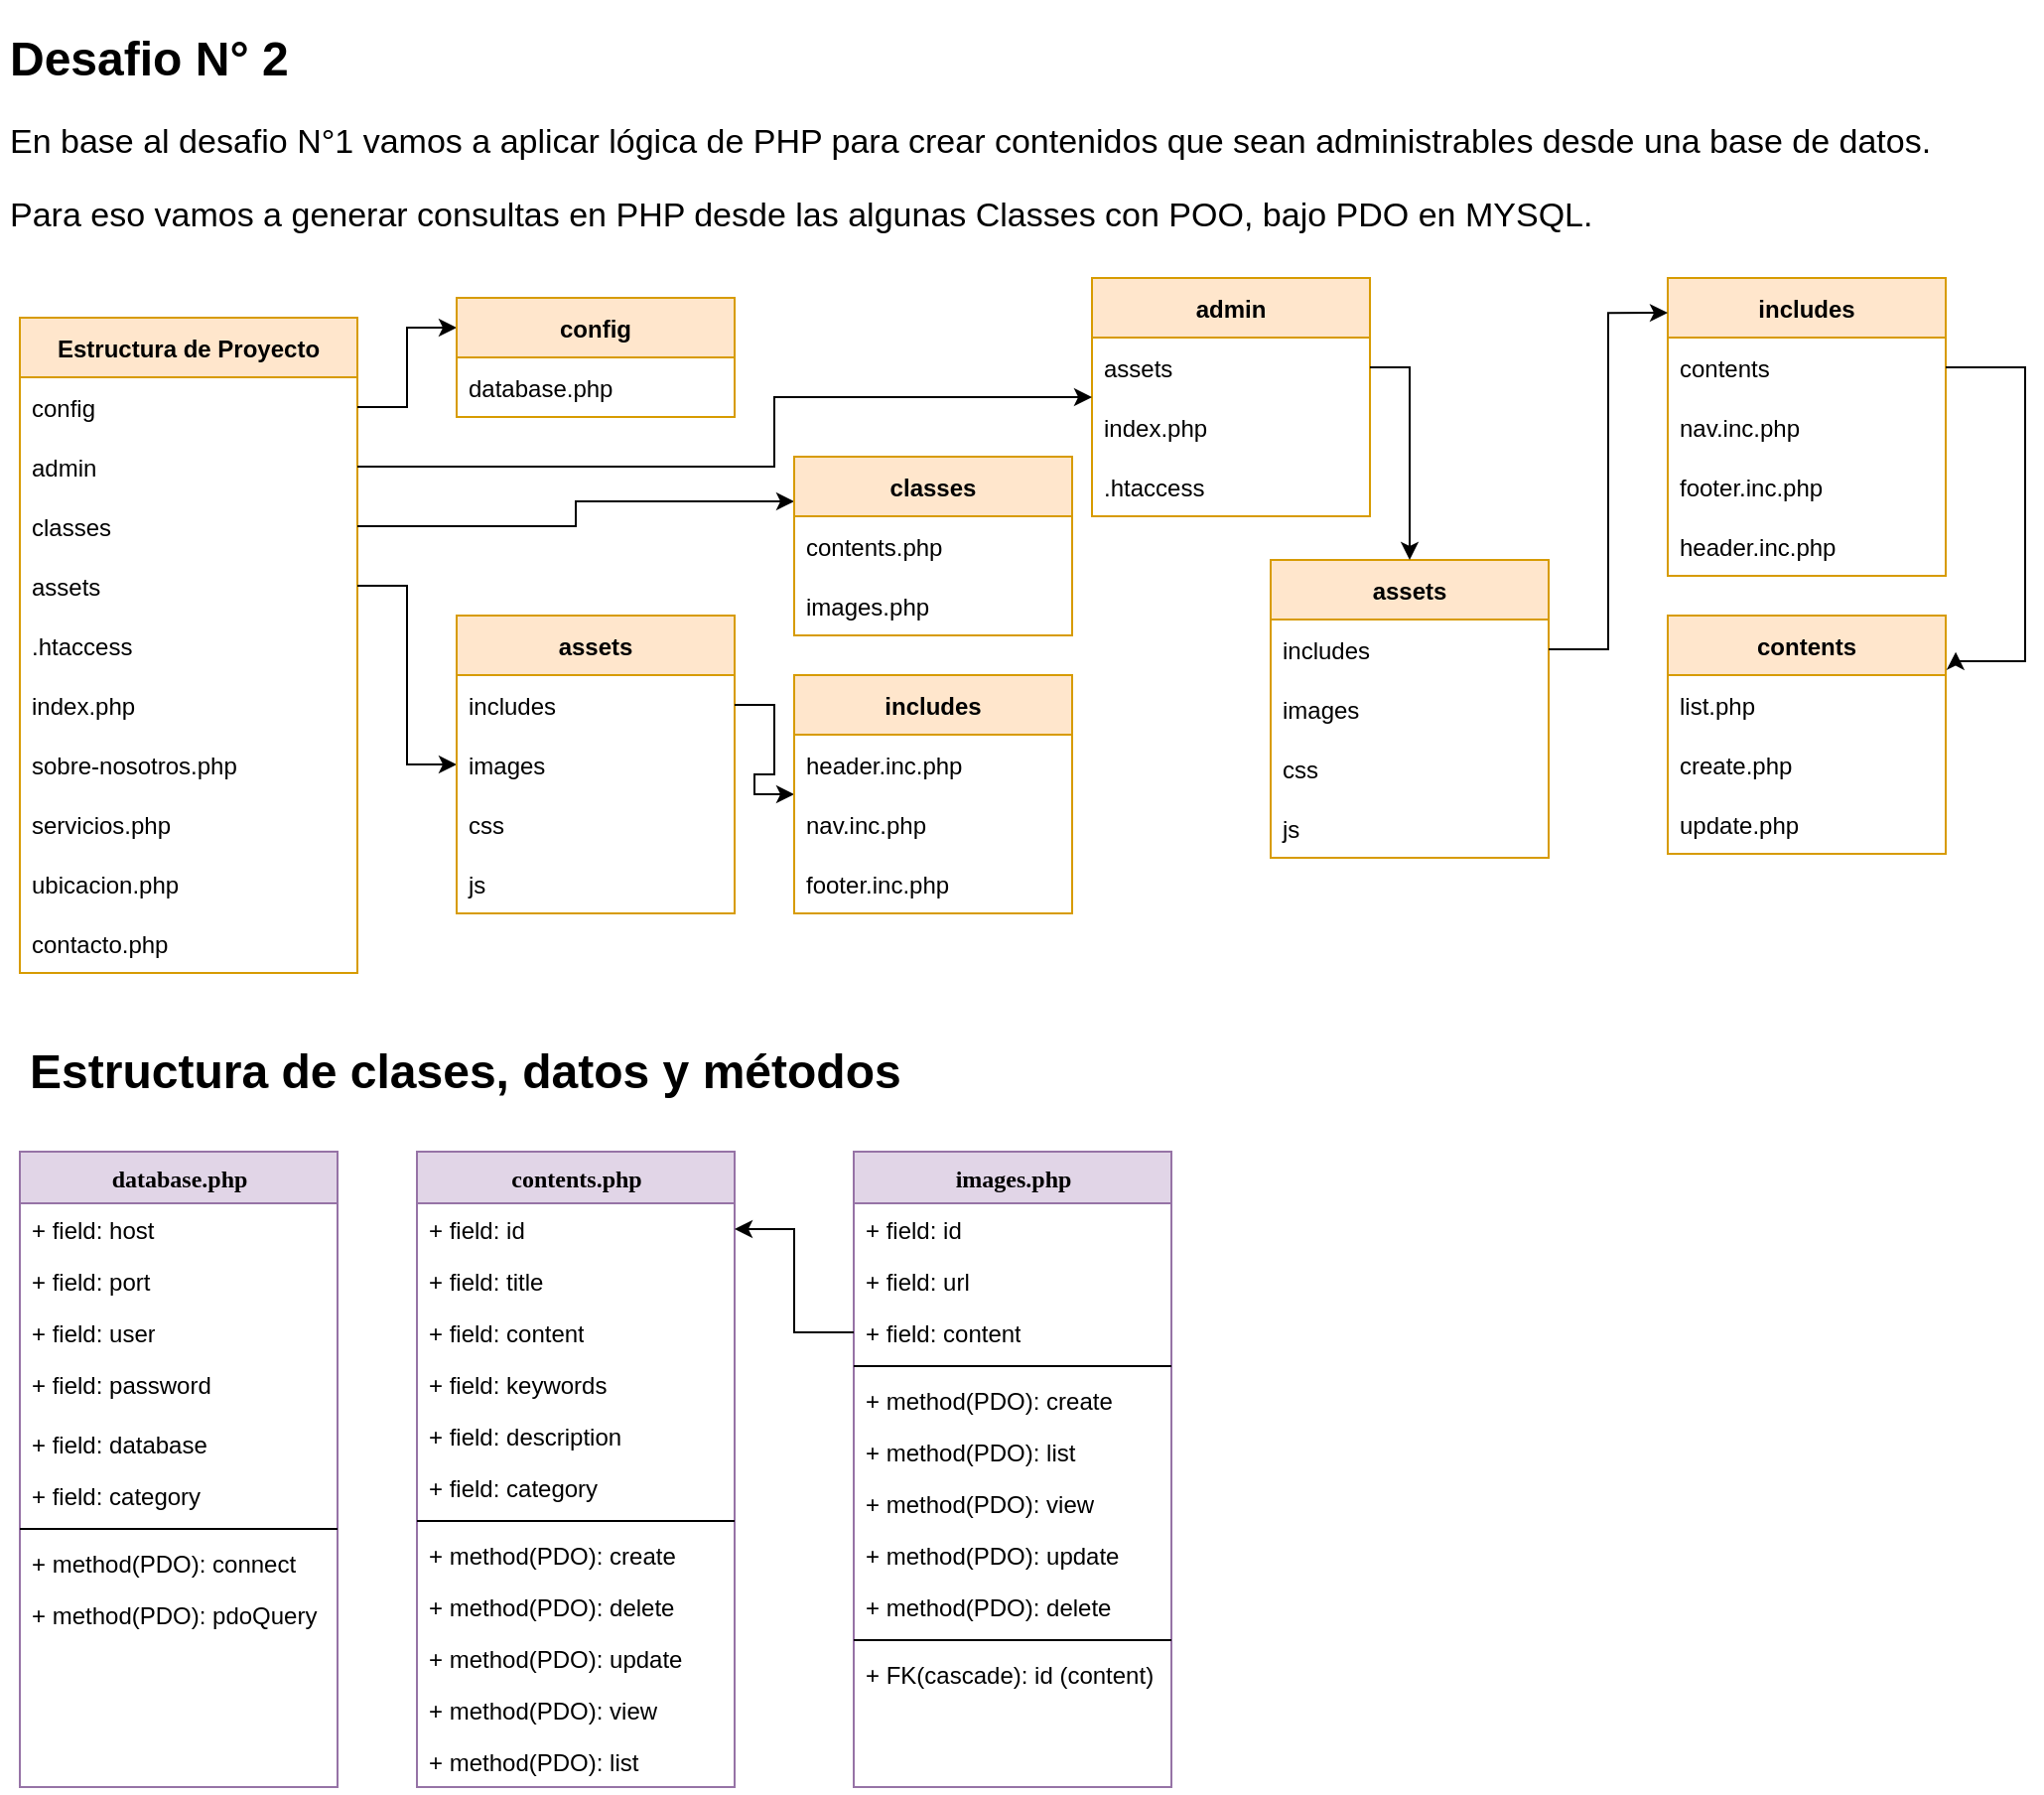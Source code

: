 <mxfile version="20.2.3" type="device"><diagram name="Page-1" id="9f46799a-70d6-7492-0946-bef42562c5a5"><mxGraphModel dx="1422" dy="1684" grid="1" gridSize="10" guides="1" tooltips="1" connect="1" arrows="1" fold="1" page="1" pageScale="1" pageWidth="1169" pageHeight="827" background="none" math="0" shadow="0"><root><mxCell id="0"/><mxCell id="1" parent="0"/><mxCell id="78961159f06e98e8-56" value="contents.php" style="swimlane;html=1;fontStyle=1;align=center;verticalAlign=top;childLayout=stackLayout;horizontal=1;startSize=26;horizontalStack=0;resizeParent=1;resizeLast=0;collapsible=1;marginBottom=0;swimlaneFillColor=#ffffff;rounded=0;shadow=0;comic=0;labelBackgroundColor=none;strokeWidth=1;fillColor=#e1d5e7;fontFamily=Verdana;fontSize=12;strokeColor=#9673a6;" parent="1" vertex="1"><mxGeometry x="290" y="-190.0" width="160" height="320" as="geometry"/></mxCell><mxCell id="78961159f06e98e8-57" value="+ field: id" style="text;html=1;strokeColor=none;fillColor=none;align=left;verticalAlign=top;spacingLeft=4;spacingRight=4;whiteSpace=wrap;overflow=hidden;rotatable=0;points=[[0,0.5],[1,0.5]];portConstraint=eastwest;" parent="78961159f06e98e8-56" vertex="1"><mxGeometry y="26" width="160" height="26" as="geometry"/></mxCell><mxCell id="78961159f06e98e8-58" value="+ field: title" style="text;html=1;strokeColor=none;fillColor=none;align=left;verticalAlign=top;spacingLeft=4;spacingRight=4;whiteSpace=wrap;overflow=hidden;rotatable=0;points=[[0,0.5],[1,0.5]];portConstraint=eastwest;" parent="78961159f06e98e8-56" vertex="1"><mxGeometry y="52" width="160" height="26" as="geometry"/></mxCell><mxCell id="78961159f06e98e8-59" value="+ field: content" style="text;html=1;strokeColor=none;fillColor=none;align=left;verticalAlign=top;spacingLeft=4;spacingRight=4;whiteSpace=wrap;overflow=hidden;rotatable=0;points=[[0,0.5],[1,0.5]];portConstraint=eastwest;" parent="78961159f06e98e8-56" vertex="1"><mxGeometry y="78" width="160" height="26" as="geometry"/></mxCell><mxCell id="78961159f06e98e8-60" value="+ field: keywords" style="text;html=1;strokeColor=none;fillColor=none;align=left;verticalAlign=top;spacingLeft=4;spacingRight=4;whiteSpace=wrap;overflow=hidden;rotatable=0;points=[[0,0.5],[1,0.5]];portConstraint=eastwest;" parent="78961159f06e98e8-56" vertex="1"><mxGeometry y="104" width="160" height="26" as="geometry"/></mxCell><mxCell id="78961159f06e98e8-61" value="+ field: description" style="text;html=1;strokeColor=none;fillColor=none;align=left;verticalAlign=top;spacingLeft=4;spacingRight=4;whiteSpace=wrap;overflow=hidden;rotatable=0;points=[[0,0.5],[1,0.5]];portConstraint=eastwest;" parent="78961159f06e98e8-56" vertex="1"><mxGeometry y="130" width="160" height="26" as="geometry"/></mxCell><mxCell id="78961159f06e98e8-62" value="+ field: category" style="text;html=1;strokeColor=none;fillColor=none;align=left;verticalAlign=top;spacingLeft=4;spacingRight=4;whiteSpace=wrap;overflow=hidden;rotatable=0;points=[[0,0.5],[1,0.5]];portConstraint=eastwest;" parent="78961159f06e98e8-56" vertex="1"><mxGeometry y="156" width="160" height="26" as="geometry"/></mxCell><mxCell id="78961159f06e98e8-64" value="" style="line;html=1;strokeWidth=1;fillColor=none;align=left;verticalAlign=middle;spacingTop=-1;spacingLeft=3;spacingRight=3;rotatable=0;labelPosition=right;points=[];portConstraint=eastwest;" parent="78961159f06e98e8-56" vertex="1"><mxGeometry y="182" width="160" height="8" as="geometry"/></mxCell><mxCell id="gZ3csd4B4Xt_rJGKSQtp-72" value="+ method(PDO): create" style="text;html=1;strokeColor=none;fillColor=none;align=left;verticalAlign=top;spacingLeft=4;spacingRight=4;whiteSpace=wrap;overflow=hidden;rotatable=0;points=[[0,0.5],[1,0.5]];portConstraint=eastwest;" parent="78961159f06e98e8-56" vertex="1"><mxGeometry y="190" width="160" height="26" as="geometry"/></mxCell><mxCell id="gZ3csd4B4Xt_rJGKSQtp-76" value="+ method(PDO): delete" style="text;html=1;strokeColor=none;fillColor=none;align=left;verticalAlign=top;spacingLeft=4;spacingRight=4;whiteSpace=wrap;overflow=hidden;rotatable=0;points=[[0,0.5],[1,0.5]];portConstraint=eastwest;" parent="78961159f06e98e8-56" vertex="1"><mxGeometry y="216" width="160" height="26" as="geometry"/></mxCell><mxCell id="gZ3csd4B4Xt_rJGKSQtp-75" value="+ method(PDO): update" style="text;html=1;strokeColor=none;fillColor=none;align=left;verticalAlign=top;spacingLeft=4;spacingRight=4;whiteSpace=wrap;overflow=hidden;rotatable=0;points=[[0,0.5],[1,0.5]];portConstraint=eastwest;" parent="78961159f06e98e8-56" vertex="1"><mxGeometry y="242" width="160" height="26" as="geometry"/></mxCell><mxCell id="gZ3csd4B4Xt_rJGKSQtp-74" value="+ method(PDO): view" style="text;html=1;strokeColor=none;fillColor=none;align=left;verticalAlign=top;spacingLeft=4;spacingRight=4;whiteSpace=wrap;overflow=hidden;rotatable=0;points=[[0,0.5],[1,0.5]];portConstraint=eastwest;" parent="78961159f06e98e8-56" vertex="1"><mxGeometry y="268" width="160" height="26" as="geometry"/></mxCell><mxCell id="gZ3csd4B4Xt_rJGKSQtp-73" value="+ method(PDO): list" style="text;html=1;strokeColor=none;fillColor=none;align=left;verticalAlign=top;spacingLeft=4;spacingRight=4;whiteSpace=wrap;overflow=hidden;rotatable=0;points=[[0,0.5],[1,0.5]];portConstraint=eastwest;" parent="78961159f06e98e8-56" vertex="1"><mxGeometry y="294" width="160" height="26" as="geometry"/></mxCell><mxCell id="gZ3csd4B4Xt_rJGKSQtp-1" value="&lt;h1&gt;Desafio N° 2&lt;/h1&gt;&lt;p style=&quot;font-size: 17px;&quot;&gt;&lt;font style=&quot;font-size: 17px;&quot;&gt;En base al desafio N°1 vamos a aplicar lógica de PHP para crear contenidos que sean administrables desde una base de datos.&lt;/font&gt;&lt;/p&gt;&lt;p style=&quot;font-size: 17px;&quot;&gt;&lt;font style=&quot;font-size: 17px;&quot;&gt;Para eso vamos a generar consultas en PHP desde las algunas Classes con POO, bajo PDO en MYSQL.&lt;/font&gt;&lt;/p&gt;&lt;p&gt;&lt;br&gt;&lt;/p&gt;" style="text;html=1;strokeColor=none;fillColor=none;spacing=5;spacingTop=-20;whiteSpace=wrap;overflow=hidden;rounded=0;" parent="1" vertex="1"><mxGeometry x="80" y="-760" width="990" height="120" as="geometry"/></mxCell><mxCell id="gZ3csd4B4Xt_rJGKSQtp-2" value="Estructura de Proyecto" style="swimlane;fontStyle=1;childLayout=stackLayout;horizontal=1;startSize=30;horizontalStack=0;resizeParent=1;resizeParentMax=0;resizeLast=0;collapsible=1;marginBottom=0;fillColor=#ffe6cc;strokeColor=#d79b00;" parent="1" vertex="1"><mxGeometry x="90" y="-610" width="170" height="330" as="geometry"/></mxCell><mxCell id="gZ3csd4B4Xt_rJGKSQtp-3" value="config" style="text;strokeColor=none;fillColor=none;align=left;verticalAlign=middle;spacingLeft=4;spacingRight=4;overflow=hidden;points=[[0,0.5],[1,0.5]];portConstraint=eastwest;rotatable=0;" parent="gZ3csd4B4Xt_rJGKSQtp-2" vertex="1"><mxGeometry y="30" width="170" height="30" as="geometry"/></mxCell><mxCell id="PVoFsxlyg0NKduKUasZ3-1" value="admin" style="text;strokeColor=none;fillColor=none;align=left;verticalAlign=middle;spacingLeft=4;spacingRight=4;overflow=hidden;points=[[0,0.5],[1,0.5]];portConstraint=eastwest;rotatable=0;" vertex="1" parent="gZ3csd4B4Xt_rJGKSQtp-2"><mxGeometry y="60" width="170" height="30" as="geometry"/></mxCell><mxCell id="gZ3csd4B4Xt_rJGKSQtp-4" value="classes" style="text;strokeColor=none;fillColor=none;align=left;verticalAlign=middle;spacingLeft=4;spacingRight=4;overflow=hidden;points=[[0,0.5],[1,0.5]];portConstraint=eastwest;rotatable=0;" parent="gZ3csd4B4Xt_rJGKSQtp-2" vertex="1"><mxGeometry y="90" width="170" height="30" as="geometry"/></mxCell><mxCell id="gZ3csd4B4Xt_rJGKSQtp-5" value="assets" style="text;strokeColor=none;fillColor=none;align=left;verticalAlign=middle;spacingLeft=4;spacingRight=4;overflow=hidden;points=[[0,0.5],[1,0.5]];portConstraint=eastwest;rotatable=0;" parent="gZ3csd4B4Xt_rJGKSQtp-2" vertex="1"><mxGeometry y="120" width="170" height="30" as="geometry"/></mxCell><mxCell id="gZ3csd4B4Xt_rJGKSQtp-6" value=".htaccess" style="text;strokeColor=none;fillColor=none;align=left;verticalAlign=middle;spacingLeft=4;spacingRight=4;overflow=hidden;points=[[0,0.5],[1,0.5]];portConstraint=eastwest;rotatable=0;" parent="gZ3csd4B4Xt_rJGKSQtp-2" vertex="1"><mxGeometry y="150" width="170" height="30" as="geometry"/></mxCell><mxCell id="gZ3csd4B4Xt_rJGKSQtp-7" value="index.php" style="text;strokeColor=none;fillColor=none;align=left;verticalAlign=middle;spacingLeft=4;spacingRight=4;overflow=hidden;points=[[0,0.5],[1,0.5]];portConstraint=eastwest;rotatable=0;" parent="gZ3csd4B4Xt_rJGKSQtp-2" vertex="1"><mxGeometry y="180" width="170" height="30" as="geometry"/></mxCell><mxCell id="gZ3csd4B4Xt_rJGKSQtp-8" value="sobre-nosotros.php" style="text;strokeColor=none;fillColor=none;align=left;verticalAlign=middle;spacingLeft=4;spacingRight=4;overflow=hidden;points=[[0,0.5],[1,0.5]];portConstraint=eastwest;rotatable=0;" parent="gZ3csd4B4Xt_rJGKSQtp-2" vertex="1"><mxGeometry y="210" width="170" height="30" as="geometry"/></mxCell><mxCell id="gZ3csd4B4Xt_rJGKSQtp-9" value="servicios.php" style="text;strokeColor=none;fillColor=none;align=left;verticalAlign=middle;spacingLeft=4;spacingRight=4;overflow=hidden;points=[[0,0.5],[1,0.5]];portConstraint=eastwest;rotatable=0;" parent="gZ3csd4B4Xt_rJGKSQtp-2" vertex="1"><mxGeometry y="240" width="170" height="30" as="geometry"/></mxCell><mxCell id="gZ3csd4B4Xt_rJGKSQtp-10" value="ubicacion.php" style="text;strokeColor=none;fillColor=none;align=left;verticalAlign=middle;spacingLeft=4;spacingRight=4;overflow=hidden;points=[[0,0.5],[1,0.5]];portConstraint=eastwest;rotatable=0;" parent="gZ3csd4B4Xt_rJGKSQtp-2" vertex="1"><mxGeometry y="270" width="170" height="30" as="geometry"/></mxCell><mxCell id="gZ3csd4B4Xt_rJGKSQtp-11" value="contacto.php" style="text;strokeColor=none;fillColor=none;align=left;verticalAlign=middle;spacingLeft=4;spacingRight=4;overflow=hidden;points=[[0,0.5],[1,0.5]];portConstraint=eastwest;rotatable=0;" parent="gZ3csd4B4Xt_rJGKSQtp-2" vertex="1"><mxGeometry y="300" width="170" height="30" as="geometry"/></mxCell><mxCell id="gZ3csd4B4Xt_rJGKSQtp-12" style="edgeStyle=orthogonalEdgeStyle;rounded=0;orthogonalLoop=1;jettySize=auto;html=1;" parent="1" source="gZ3csd4B4Xt_rJGKSQtp-5" target="gZ3csd4B4Xt_rJGKSQtp-13" edge="1"><mxGeometry relative="1" as="geometry"><mxPoint x="340" y="-505" as="targetPoint"/></mxGeometry></mxCell><mxCell id="gZ3csd4B4Xt_rJGKSQtp-13" value="assets" style="swimlane;fontStyle=1;childLayout=stackLayout;horizontal=1;startSize=30;horizontalStack=0;resizeParent=1;resizeParentMax=0;resizeLast=0;collapsible=1;marginBottom=0;fillColor=#ffe6cc;strokeColor=#d79b00;" parent="1" vertex="1"><mxGeometry x="310" y="-460" width="140" height="150" as="geometry"/></mxCell><mxCell id="gZ3csd4B4Xt_rJGKSQtp-14" value="includes" style="text;strokeColor=none;fillColor=none;align=left;verticalAlign=middle;spacingLeft=4;spacingRight=4;overflow=hidden;points=[[0,0.5],[1,0.5]];portConstraint=eastwest;rotatable=0;" parent="gZ3csd4B4Xt_rJGKSQtp-13" vertex="1"><mxGeometry y="30" width="140" height="30" as="geometry"/></mxCell><mxCell id="gZ3csd4B4Xt_rJGKSQtp-15" value="images" style="text;strokeColor=none;fillColor=none;align=left;verticalAlign=middle;spacingLeft=4;spacingRight=4;overflow=hidden;points=[[0,0.5],[1,0.5]];portConstraint=eastwest;rotatable=0;" parent="gZ3csd4B4Xt_rJGKSQtp-13" vertex="1"><mxGeometry y="60" width="140" height="30" as="geometry"/></mxCell><mxCell id="gZ3csd4B4Xt_rJGKSQtp-16" value="css" style="text;strokeColor=none;fillColor=none;align=left;verticalAlign=middle;spacingLeft=4;spacingRight=4;overflow=hidden;points=[[0,0.5],[1,0.5]];portConstraint=eastwest;rotatable=0;" parent="gZ3csd4B4Xt_rJGKSQtp-13" vertex="1"><mxGeometry y="90" width="140" height="30" as="geometry"/></mxCell><mxCell id="gZ3csd4B4Xt_rJGKSQtp-17" value="js" style="text;strokeColor=none;fillColor=none;align=left;verticalAlign=middle;spacingLeft=4;spacingRight=4;overflow=hidden;points=[[0,0.5],[1,0.5]];portConstraint=eastwest;rotatable=0;" parent="gZ3csd4B4Xt_rJGKSQtp-13" vertex="1"><mxGeometry y="120" width="140" height="30" as="geometry"/></mxCell><mxCell id="gZ3csd4B4Xt_rJGKSQtp-18" style="edgeStyle=orthogonalEdgeStyle;rounded=0;orthogonalLoop=1;jettySize=auto;html=1;exitX=1;exitY=0.5;exitDx=0;exitDy=0;" parent="1" source="gZ3csd4B4Xt_rJGKSQtp-14" target="gZ3csd4B4Xt_rJGKSQtp-19" edge="1"><mxGeometry relative="1" as="geometry"><mxPoint x="460" y="-535" as="targetPoint"/></mxGeometry></mxCell><mxCell id="gZ3csd4B4Xt_rJGKSQtp-19" value="includes" style="swimlane;fontStyle=1;childLayout=stackLayout;horizontal=1;startSize=30;horizontalStack=0;resizeParent=1;resizeParentMax=0;resizeLast=0;collapsible=1;marginBottom=0;fillColor=#ffe6cc;strokeColor=#d79b00;" parent="1" vertex="1"><mxGeometry x="480" y="-430" width="140" height="120" as="geometry"/></mxCell><mxCell id="gZ3csd4B4Xt_rJGKSQtp-20" value="header.inc.php" style="text;strokeColor=none;fillColor=none;align=left;verticalAlign=middle;spacingLeft=4;spacingRight=4;overflow=hidden;points=[[0,0.5],[1,0.5]];portConstraint=eastwest;rotatable=0;" parent="gZ3csd4B4Xt_rJGKSQtp-19" vertex="1"><mxGeometry y="30" width="140" height="30" as="geometry"/></mxCell><mxCell id="gZ3csd4B4Xt_rJGKSQtp-21" value="nav.inc.php" style="text;strokeColor=none;fillColor=none;align=left;verticalAlign=middle;spacingLeft=4;spacingRight=4;overflow=hidden;points=[[0,0.5],[1,0.5]];portConstraint=eastwest;rotatable=0;" parent="gZ3csd4B4Xt_rJGKSQtp-19" vertex="1"><mxGeometry y="60" width="140" height="30" as="geometry"/></mxCell><mxCell id="gZ3csd4B4Xt_rJGKSQtp-22" value="footer.inc.php" style="text;strokeColor=none;fillColor=none;align=left;verticalAlign=middle;spacingLeft=4;spacingRight=4;overflow=hidden;points=[[0,0.5],[1,0.5]];portConstraint=eastwest;rotatable=0;" parent="gZ3csd4B4Xt_rJGKSQtp-19" vertex="1"><mxGeometry y="90" width="140" height="30" as="geometry"/></mxCell><mxCell id="gZ3csd4B4Xt_rJGKSQtp-25" style="edgeStyle=orthogonalEdgeStyle;rounded=0;orthogonalLoop=1;jettySize=auto;html=1;exitX=1;exitY=0.5;exitDx=0;exitDy=0;entryX=0;entryY=0.25;entryDx=0;entryDy=0;" parent="1" source="gZ3csd4B4Xt_rJGKSQtp-4" target="gZ3csd4B4Xt_rJGKSQtp-26" edge="1"><mxGeometry relative="1" as="geometry"><mxPoint x="660" y="-535" as="targetPoint"/></mxGeometry></mxCell><mxCell id="gZ3csd4B4Xt_rJGKSQtp-26" value="classes" style="swimlane;fontStyle=1;childLayout=stackLayout;horizontal=1;startSize=30;horizontalStack=0;resizeParent=1;resizeParentMax=0;resizeLast=0;collapsible=1;marginBottom=0;fillColor=#ffe6cc;strokeColor=#d79b00;" parent="1" vertex="1"><mxGeometry x="480" y="-540" width="140" height="90" as="geometry"/></mxCell><mxCell id="gZ3csd4B4Xt_rJGKSQtp-27" value="contents.php" style="text;strokeColor=none;fillColor=none;align=left;verticalAlign=middle;spacingLeft=4;spacingRight=4;overflow=hidden;points=[[0,0.5],[1,0.5]];portConstraint=eastwest;rotatable=0;" parent="gZ3csd4B4Xt_rJGKSQtp-26" vertex="1"><mxGeometry y="30" width="140" height="30" as="geometry"/></mxCell><mxCell id="gZ3csd4B4Xt_rJGKSQtp-28" value="images.php" style="text;strokeColor=none;fillColor=none;align=left;verticalAlign=middle;spacingLeft=4;spacingRight=4;overflow=hidden;points=[[0,0.5],[1,0.5]];portConstraint=eastwest;rotatable=0;" parent="gZ3csd4B4Xt_rJGKSQtp-26" vertex="1"><mxGeometry y="60" width="140" height="30" as="geometry"/></mxCell><mxCell id="gZ3csd4B4Xt_rJGKSQtp-30" style="edgeStyle=orthogonalEdgeStyle;rounded=0;orthogonalLoop=1;jettySize=auto;html=1;exitX=1;exitY=0.5;exitDx=0;exitDy=0;entryX=0;entryY=0.25;entryDx=0;entryDy=0;" parent="1" source="gZ3csd4B4Xt_rJGKSQtp-3" edge="1" target="gZ3csd4B4Xt_rJGKSQtp-31"><mxGeometry relative="1" as="geometry"><mxPoint x="670" y="-565" as="targetPoint"/></mxGeometry></mxCell><mxCell id="gZ3csd4B4Xt_rJGKSQtp-31" value="config" style="swimlane;fontStyle=1;childLayout=stackLayout;horizontal=1;startSize=30;horizontalStack=0;resizeParent=1;resizeParentMax=0;resizeLast=0;collapsible=1;marginBottom=0;fillColor=#ffe6cc;strokeColor=#d79b00;" parent="1" vertex="1"><mxGeometry x="310" y="-620" width="140" height="60" as="geometry"/></mxCell><mxCell id="gZ3csd4B4Xt_rJGKSQtp-32" value="database.php" style="text;strokeColor=none;fillColor=none;align=left;verticalAlign=middle;spacingLeft=4;spacingRight=4;overflow=hidden;points=[[0,0.5],[1,0.5]];portConstraint=eastwest;rotatable=0;" parent="gZ3csd4B4Xt_rJGKSQtp-31" vertex="1"><mxGeometry y="30" width="140" height="30" as="geometry"/></mxCell><mxCell id="gZ3csd4B4Xt_rJGKSQtp-36" value="images.php" style="swimlane;html=1;fontStyle=1;align=center;verticalAlign=top;childLayout=stackLayout;horizontal=1;startSize=26;horizontalStack=0;resizeParent=1;resizeLast=0;collapsible=1;marginBottom=0;swimlaneFillColor=#ffffff;rounded=0;shadow=0;comic=0;labelBackgroundColor=none;strokeWidth=1;fillColor=#e1d5e7;fontFamily=Verdana;fontSize=12;strokeColor=#9673a6;" parent="1" vertex="1"><mxGeometry x="510" y="-190.0" width="160" height="320" as="geometry"/></mxCell><mxCell id="gZ3csd4B4Xt_rJGKSQtp-37" value="+ field: id" style="text;html=1;strokeColor=none;fillColor=none;align=left;verticalAlign=top;spacingLeft=4;spacingRight=4;whiteSpace=wrap;overflow=hidden;rotatable=0;points=[[0,0.5],[1,0.5]];portConstraint=eastwest;" parent="gZ3csd4B4Xt_rJGKSQtp-36" vertex="1"><mxGeometry y="26" width="160" height="26" as="geometry"/></mxCell><mxCell id="gZ3csd4B4Xt_rJGKSQtp-38" value="+ field: url" style="text;html=1;strokeColor=none;fillColor=none;align=left;verticalAlign=top;spacingLeft=4;spacingRight=4;whiteSpace=wrap;overflow=hidden;rotatable=0;points=[[0,0.5],[1,0.5]];portConstraint=eastwest;" parent="gZ3csd4B4Xt_rJGKSQtp-36" vertex="1"><mxGeometry y="52" width="160" height="26" as="geometry"/></mxCell><mxCell id="gZ3csd4B4Xt_rJGKSQtp-39" value="+ field: content" style="text;html=1;strokeColor=none;fillColor=none;align=left;verticalAlign=top;spacingLeft=4;spacingRight=4;whiteSpace=wrap;overflow=hidden;rotatable=0;points=[[0,0.5],[1,0.5]];portConstraint=eastwest;" parent="gZ3csd4B4Xt_rJGKSQtp-36" vertex="1"><mxGeometry y="78" width="160" height="26" as="geometry"/></mxCell><mxCell id="gZ3csd4B4Xt_rJGKSQtp-71" value="" style="line;html=1;strokeWidth=1;fillColor=none;align=left;verticalAlign=middle;spacingTop=-1;spacingLeft=3;spacingRight=3;rotatable=0;labelPosition=right;points=[];portConstraint=eastwest;" parent="gZ3csd4B4Xt_rJGKSQtp-36" vertex="1"><mxGeometry y="104" width="160" height="8" as="geometry"/></mxCell><mxCell id="gZ3csd4B4Xt_rJGKSQtp-44" value="+ method(PDO): create" style="text;html=1;strokeColor=none;fillColor=none;align=left;verticalAlign=top;spacingLeft=4;spacingRight=4;whiteSpace=wrap;overflow=hidden;rotatable=0;points=[[0,0.5],[1,0.5]];portConstraint=eastwest;" parent="gZ3csd4B4Xt_rJGKSQtp-36" vertex="1"><mxGeometry y="112" width="160" height="26" as="geometry"/></mxCell><mxCell id="gZ3csd4B4Xt_rJGKSQtp-45" value="+ method(PDO): list" style="text;html=1;strokeColor=none;fillColor=none;align=left;verticalAlign=top;spacingLeft=4;spacingRight=4;whiteSpace=wrap;overflow=hidden;rotatable=0;points=[[0,0.5],[1,0.5]];portConstraint=eastwest;" parent="gZ3csd4B4Xt_rJGKSQtp-36" vertex="1"><mxGeometry y="138" width="160" height="26" as="geometry"/></mxCell><mxCell id="gZ3csd4B4Xt_rJGKSQtp-46" value="+ method(PDO): view" style="text;html=1;strokeColor=none;fillColor=none;align=left;verticalAlign=top;spacingLeft=4;spacingRight=4;whiteSpace=wrap;overflow=hidden;rotatable=0;points=[[0,0.5],[1,0.5]];portConstraint=eastwest;" parent="gZ3csd4B4Xt_rJGKSQtp-36" vertex="1"><mxGeometry y="164" width="160" height="26" as="geometry"/></mxCell><mxCell id="gZ3csd4B4Xt_rJGKSQtp-47" value="+ method(PDO): update" style="text;html=1;strokeColor=none;fillColor=none;align=left;verticalAlign=top;spacingLeft=4;spacingRight=4;whiteSpace=wrap;overflow=hidden;rotatable=0;points=[[0,0.5],[1,0.5]];portConstraint=eastwest;" parent="gZ3csd4B4Xt_rJGKSQtp-36" vertex="1"><mxGeometry y="190" width="160" height="26" as="geometry"/></mxCell><mxCell id="gZ3csd4B4Xt_rJGKSQtp-48" value="+ method(PDO): delete" style="text;html=1;strokeColor=none;fillColor=none;align=left;verticalAlign=top;spacingLeft=4;spacingRight=4;whiteSpace=wrap;overflow=hidden;rotatable=0;points=[[0,0.5],[1,0.5]];portConstraint=eastwest;" parent="gZ3csd4B4Xt_rJGKSQtp-36" vertex="1"><mxGeometry y="216" width="160" height="26" as="geometry"/></mxCell><mxCell id="gZ3csd4B4Xt_rJGKSQtp-65" value="" style="line;html=1;strokeWidth=1;fillColor=none;align=left;verticalAlign=middle;spacingTop=-1;spacingLeft=3;spacingRight=3;rotatable=0;labelPosition=right;points=[];portConstraint=eastwest;" parent="gZ3csd4B4Xt_rJGKSQtp-36" vertex="1"><mxGeometry y="242" width="160" height="8" as="geometry"/></mxCell><mxCell id="gZ3csd4B4Xt_rJGKSQtp-67" value="+ FK(cascade): id (content)" style="text;html=1;strokeColor=none;fillColor=none;align=left;verticalAlign=top;spacingLeft=4;spacingRight=4;whiteSpace=wrap;overflow=hidden;rotatable=0;points=[[0,0.5],[1,0.5]];portConstraint=eastwest;" parent="gZ3csd4B4Xt_rJGKSQtp-36" vertex="1"><mxGeometry y="250" width="160" height="26" as="geometry"/></mxCell><mxCell id="gZ3csd4B4Xt_rJGKSQtp-49" value="database.php" style="swimlane;html=1;fontStyle=1;align=center;verticalAlign=top;childLayout=stackLayout;horizontal=1;startSize=26;horizontalStack=0;resizeParent=1;resizeLast=0;collapsible=1;marginBottom=0;swimlaneFillColor=#ffffff;rounded=0;shadow=0;comic=0;labelBackgroundColor=none;strokeWidth=1;fillColor=#e1d5e7;fontFamily=Verdana;fontSize=12;strokeColor=#9673a6;" parent="1" vertex="1"><mxGeometry x="90" y="-190.0" width="160" height="320" as="geometry"/></mxCell><mxCell id="gZ3csd4B4Xt_rJGKSQtp-50" value="+ field: host" style="text;html=1;strokeColor=none;fillColor=none;align=left;verticalAlign=top;spacingLeft=4;spacingRight=4;whiteSpace=wrap;overflow=hidden;rotatable=0;points=[[0,0.5],[1,0.5]];portConstraint=eastwest;" parent="gZ3csd4B4Xt_rJGKSQtp-49" vertex="1"><mxGeometry y="26" width="160" height="26" as="geometry"/></mxCell><mxCell id="gZ3csd4B4Xt_rJGKSQtp-51" value="+ field: port" style="text;html=1;strokeColor=none;fillColor=none;align=left;verticalAlign=top;spacingLeft=4;spacingRight=4;whiteSpace=wrap;overflow=hidden;rotatable=0;points=[[0,0.5],[1,0.5]];portConstraint=eastwest;" parent="gZ3csd4B4Xt_rJGKSQtp-49" vertex="1"><mxGeometry y="52" width="160" height="26" as="geometry"/></mxCell><mxCell id="gZ3csd4B4Xt_rJGKSQtp-52" value="+ field: user" style="text;html=1;strokeColor=none;fillColor=none;align=left;verticalAlign=top;spacingLeft=4;spacingRight=4;whiteSpace=wrap;overflow=hidden;rotatable=0;points=[[0,0.5],[1,0.5]];portConstraint=eastwest;" parent="gZ3csd4B4Xt_rJGKSQtp-49" vertex="1"><mxGeometry y="78" width="160" height="26" as="geometry"/></mxCell><mxCell id="gZ3csd4B4Xt_rJGKSQtp-53" value="+ field: password" style="text;html=1;strokeColor=none;fillColor=none;align=left;verticalAlign=top;spacingLeft=4;spacingRight=4;whiteSpace=wrap;overflow=hidden;rotatable=0;points=[[0,0.5],[1,0.5]];portConstraint=eastwest;" parent="gZ3csd4B4Xt_rJGKSQtp-49" vertex="1"><mxGeometry y="104" width="160" height="30" as="geometry"/></mxCell><mxCell id="gZ3csd4B4Xt_rJGKSQtp-54" value="+ field: database" style="text;html=1;strokeColor=none;fillColor=none;align=left;verticalAlign=top;spacingLeft=4;spacingRight=4;whiteSpace=wrap;overflow=hidden;rotatable=0;points=[[0,0.5],[1,0.5]];portConstraint=eastwest;" parent="gZ3csd4B4Xt_rJGKSQtp-49" vertex="1"><mxGeometry y="134" width="160" height="26" as="geometry"/></mxCell><mxCell id="gZ3csd4B4Xt_rJGKSQtp-55" value="+ field: category" style="text;html=1;strokeColor=none;fillColor=none;align=left;verticalAlign=top;spacingLeft=4;spacingRight=4;whiteSpace=wrap;overflow=hidden;rotatable=0;points=[[0,0.5],[1,0.5]];portConstraint=eastwest;" parent="gZ3csd4B4Xt_rJGKSQtp-49" vertex="1"><mxGeometry y="160" width="160" height="26" as="geometry"/></mxCell><mxCell id="gZ3csd4B4Xt_rJGKSQtp-56" value="" style="line;html=1;strokeWidth=1;fillColor=none;align=left;verticalAlign=middle;spacingTop=-1;spacingLeft=3;spacingRight=3;rotatable=0;labelPosition=right;points=[];portConstraint=eastwest;" parent="gZ3csd4B4Xt_rJGKSQtp-49" vertex="1"><mxGeometry y="186" width="160" height="8" as="geometry"/></mxCell><mxCell id="gZ3csd4B4Xt_rJGKSQtp-57" value="+ method(PDO): connect" style="text;html=1;strokeColor=none;fillColor=none;align=left;verticalAlign=top;spacingLeft=4;spacingRight=4;whiteSpace=wrap;overflow=hidden;rotatable=0;points=[[0,0.5],[1,0.5]];portConstraint=eastwest;" parent="gZ3csd4B4Xt_rJGKSQtp-49" vertex="1"><mxGeometry y="194" width="160" height="26" as="geometry"/></mxCell><mxCell id="gZ3csd4B4Xt_rJGKSQtp-58" value="+ method(PDO): pdoQuery" style="text;html=1;strokeColor=none;fillColor=none;align=left;verticalAlign=top;spacingLeft=4;spacingRight=4;whiteSpace=wrap;overflow=hidden;rotatable=0;points=[[0,0.5],[1,0.5]];portConstraint=eastwest;" parent="gZ3csd4B4Xt_rJGKSQtp-49" vertex="1"><mxGeometry y="220" width="160" height="26" as="geometry"/></mxCell><mxCell id="gZ3csd4B4Xt_rJGKSQtp-69" style="edgeStyle=orthogonalEdgeStyle;rounded=0;orthogonalLoop=1;jettySize=auto;html=1;entryX=1;entryY=0.5;entryDx=0;entryDy=0;fontSize=17;" parent="1" source="gZ3csd4B4Xt_rJGKSQtp-39" target="78961159f06e98e8-57" edge="1"><mxGeometry relative="1" as="geometry"/></mxCell><mxCell id="gZ3csd4B4Xt_rJGKSQtp-77" value="&lt;h1&gt;Estructura de clases, datos y métodos&lt;/h1&gt;" style="text;html=1;strokeColor=none;fillColor=none;spacing=5;spacingTop=-20;whiteSpace=wrap;overflow=hidden;rounded=0;" parent="1" vertex="1"><mxGeometry x="90" y="-250" width="990" height="40" as="geometry"/></mxCell><mxCell id="PVoFsxlyg0NKduKUasZ3-3" value="admin" style="swimlane;fontStyle=1;childLayout=stackLayout;horizontal=1;startSize=30;horizontalStack=0;resizeParent=1;resizeParentMax=0;resizeLast=0;collapsible=1;marginBottom=0;fillColor=#ffe6cc;strokeColor=#d79b00;" vertex="1" parent="1"><mxGeometry x="630" y="-630" width="140" height="120" as="geometry"/></mxCell><mxCell id="PVoFsxlyg0NKduKUasZ3-8" value="assets" style="text;strokeColor=none;fillColor=none;align=left;verticalAlign=middle;spacingLeft=4;spacingRight=4;overflow=hidden;points=[[0,0.5],[1,0.5]];portConstraint=eastwest;rotatable=0;" vertex="1" parent="PVoFsxlyg0NKduKUasZ3-3"><mxGeometry y="30" width="140" height="30" as="geometry"/></mxCell><mxCell id="PVoFsxlyg0NKduKUasZ3-10" value="index.php" style="text;strokeColor=none;fillColor=none;align=left;verticalAlign=middle;spacingLeft=4;spacingRight=4;overflow=hidden;points=[[0,0.5],[1,0.5]];portConstraint=eastwest;rotatable=0;" vertex="1" parent="PVoFsxlyg0NKduKUasZ3-3"><mxGeometry y="60" width="140" height="30" as="geometry"/></mxCell><mxCell id="PVoFsxlyg0NKduKUasZ3-9" value=".htaccess" style="text;strokeColor=none;fillColor=none;align=left;verticalAlign=middle;spacingLeft=4;spacingRight=4;overflow=hidden;points=[[0,0.5],[1,0.5]];portConstraint=eastwest;rotatable=0;" vertex="1" parent="PVoFsxlyg0NKduKUasZ3-3"><mxGeometry y="90" width="140" height="30" as="geometry"/></mxCell><mxCell id="PVoFsxlyg0NKduKUasZ3-7" style="edgeStyle=orthogonalEdgeStyle;rounded=0;orthogonalLoop=1;jettySize=auto;html=1;" edge="1" parent="1" source="PVoFsxlyg0NKduKUasZ3-1" target="PVoFsxlyg0NKduKUasZ3-3"><mxGeometry relative="1" as="geometry"><Array as="points"><mxPoint x="470" y="-535"/><mxPoint x="470" y="-570"/></Array></mxGeometry></mxCell><mxCell id="PVoFsxlyg0NKduKUasZ3-11" value="assets" style="swimlane;fontStyle=1;childLayout=stackLayout;horizontal=1;startSize=30;horizontalStack=0;resizeParent=1;resizeParentMax=0;resizeLast=0;collapsible=1;marginBottom=0;fillColor=#ffe6cc;strokeColor=#d79b00;" vertex="1" parent="1"><mxGeometry x="720" y="-488" width="140" height="150" as="geometry"/></mxCell><mxCell id="PVoFsxlyg0NKduKUasZ3-12" value="includes" style="text;strokeColor=none;fillColor=none;align=left;verticalAlign=middle;spacingLeft=4;spacingRight=4;overflow=hidden;points=[[0,0.5],[1,0.5]];portConstraint=eastwest;rotatable=0;" vertex="1" parent="PVoFsxlyg0NKduKUasZ3-11"><mxGeometry y="30" width="140" height="30" as="geometry"/></mxCell><mxCell id="PVoFsxlyg0NKduKUasZ3-13" value="images" style="text;strokeColor=none;fillColor=none;align=left;verticalAlign=middle;spacingLeft=4;spacingRight=4;overflow=hidden;points=[[0,0.5],[1,0.5]];portConstraint=eastwest;rotatable=0;" vertex="1" parent="PVoFsxlyg0NKduKUasZ3-11"><mxGeometry y="60" width="140" height="30" as="geometry"/></mxCell><mxCell id="PVoFsxlyg0NKduKUasZ3-14" value="css" style="text;strokeColor=none;fillColor=none;align=left;verticalAlign=middle;spacingLeft=4;spacingRight=4;overflow=hidden;points=[[0,0.5],[1,0.5]];portConstraint=eastwest;rotatable=0;" vertex="1" parent="PVoFsxlyg0NKduKUasZ3-11"><mxGeometry y="90" width="140" height="30" as="geometry"/></mxCell><mxCell id="PVoFsxlyg0NKduKUasZ3-15" value="js" style="text;strokeColor=none;fillColor=none;align=left;verticalAlign=middle;spacingLeft=4;spacingRight=4;overflow=hidden;points=[[0,0.5],[1,0.5]];portConstraint=eastwest;rotatable=0;" vertex="1" parent="PVoFsxlyg0NKduKUasZ3-11"><mxGeometry y="120" width="140" height="30" as="geometry"/></mxCell><mxCell id="PVoFsxlyg0NKduKUasZ3-16" value="includes" style="swimlane;fontStyle=1;childLayout=stackLayout;horizontal=1;startSize=30;horizontalStack=0;resizeParent=1;resizeParentMax=0;resizeLast=0;collapsible=1;marginBottom=0;fillColor=#ffe6cc;strokeColor=#d79b00;" vertex="1" parent="1"><mxGeometry x="920" y="-630" width="140" height="150" as="geometry"/></mxCell><mxCell id="PVoFsxlyg0NKduKUasZ3-17" value="contents" style="text;strokeColor=none;fillColor=none;align=left;verticalAlign=middle;spacingLeft=4;spacingRight=4;overflow=hidden;points=[[0,0.5],[1,0.5]];portConstraint=eastwest;rotatable=0;" vertex="1" parent="PVoFsxlyg0NKduKUasZ3-16"><mxGeometry y="30" width="140" height="30" as="geometry"/></mxCell><mxCell id="PVoFsxlyg0NKduKUasZ3-18" value="nav.inc.php" style="text;strokeColor=none;fillColor=none;align=left;verticalAlign=middle;spacingLeft=4;spacingRight=4;overflow=hidden;points=[[0,0.5],[1,0.5]];portConstraint=eastwest;rotatable=0;" vertex="1" parent="PVoFsxlyg0NKduKUasZ3-16"><mxGeometry y="60" width="140" height="30" as="geometry"/></mxCell><mxCell id="PVoFsxlyg0NKduKUasZ3-19" value="footer.inc.php" style="text;strokeColor=none;fillColor=none;align=left;verticalAlign=middle;spacingLeft=4;spacingRight=4;overflow=hidden;points=[[0,0.5],[1,0.5]];portConstraint=eastwest;rotatable=0;" vertex="1" parent="PVoFsxlyg0NKduKUasZ3-16"><mxGeometry y="90" width="140" height="30" as="geometry"/></mxCell><mxCell id="PVoFsxlyg0NKduKUasZ3-22" value="header.inc.php" style="text;strokeColor=none;fillColor=none;align=left;verticalAlign=middle;spacingLeft=4;spacingRight=4;overflow=hidden;points=[[0,0.5],[1,0.5]];portConstraint=eastwest;rotatable=0;" vertex="1" parent="PVoFsxlyg0NKduKUasZ3-16"><mxGeometry y="120" width="140" height="30" as="geometry"/></mxCell><mxCell id="PVoFsxlyg0NKduKUasZ3-20" style="edgeStyle=orthogonalEdgeStyle;rounded=0;orthogonalLoop=1;jettySize=auto;html=1;exitX=1;exitY=0.5;exitDx=0;exitDy=0;" edge="1" parent="1" source="PVoFsxlyg0NKduKUasZ3-8" target="PVoFsxlyg0NKduKUasZ3-11"><mxGeometry relative="1" as="geometry"/></mxCell><mxCell id="PVoFsxlyg0NKduKUasZ3-21" style="edgeStyle=orthogonalEdgeStyle;rounded=0;orthogonalLoop=1;jettySize=auto;html=1;exitX=1;exitY=0.5;exitDx=0;exitDy=0;entryX=0;entryY=0.117;entryDx=0;entryDy=0;entryPerimeter=0;" edge="1" parent="1" source="PVoFsxlyg0NKduKUasZ3-12" target="PVoFsxlyg0NKduKUasZ3-16"><mxGeometry relative="1" as="geometry"/></mxCell><mxCell id="PVoFsxlyg0NKduKUasZ3-23" value="contents" style="swimlane;fontStyle=1;childLayout=stackLayout;horizontal=1;startSize=30;horizontalStack=0;resizeParent=1;resizeParentMax=0;resizeLast=0;collapsible=1;marginBottom=0;fillColor=#ffe6cc;strokeColor=#d79b00;" vertex="1" parent="1"><mxGeometry x="920" y="-460" width="140" height="120" as="geometry"/></mxCell><mxCell id="PVoFsxlyg0NKduKUasZ3-24" value="list.php" style="text;strokeColor=none;fillColor=none;align=left;verticalAlign=middle;spacingLeft=4;spacingRight=4;overflow=hidden;points=[[0,0.5],[1,0.5]];portConstraint=eastwest;rotatable=0;" vertex="1" parent="PVoFsxlyg0NKduKUasZ3-23"><mxGeometry y="30" width="140" height="30" as="geometry"/></mxCell><mxCell id="PVoFsxlyg0NKduKUasZ3-25" value="create.php" style="text;strokeColor=none;fillColor=none;align=left;verticalAlign=middle;spacingLeft=4;spacingRight=4;overflow=hidden;points=[[0,0.5],[1,0.5]];portConstraint=eastwest;rotatable=0;" vertex="1" parent="PVoFsxlyg0NKduKUasZ3-23"><mxGeometry y="60" width="140" height="30" as="geometry"/></mxCell><mxCell id="PVoFsxlyg0NKduKUasZ3-26" value="update.php" style="text;strokeColor=none;fillColor=none;align=left;verticalAlign=middle;spacingLeft=4;spacingRight=4;overflow=hidden;points=[[0,0.5],[1,0.5]];portConstraint=eastwest;rotatable=0;" vertex="1" parent="PVoFsxlyg0NKduKUasZ3-23"><mxGeometry y="90" width="140" height="30" as="geometry"/></mxCell><mxCell id="PVoFsxlyg0NKduKUasZ3-28" style="edgeStyle=orthogonalEdgeStyle;rounded=0;orthogonalLoop=1;jettySize=auto;html=1;exitX=1;exitY=0.5;exitDx=0;exitDy=0;entryX=1.036;entryY=0.153;entryDx=0;entryDy=0;entryPerimeter=0;" edge="1" parent="1" source="PVoFsxlyg0NKduKUasZ3-17" target="PVoFsxlyg0NKduKUasZ3-23"><mxGeometry relative="1" as="geometry"><Array as="points"><mxPoint x="1100" y="-585"/><mxPoint x="1100" y="-437"/><mxPoint x="1065" y="-437"/></Array></mxGeometry></mxCell></root></mxGraphModel></diagram></mxfile>
